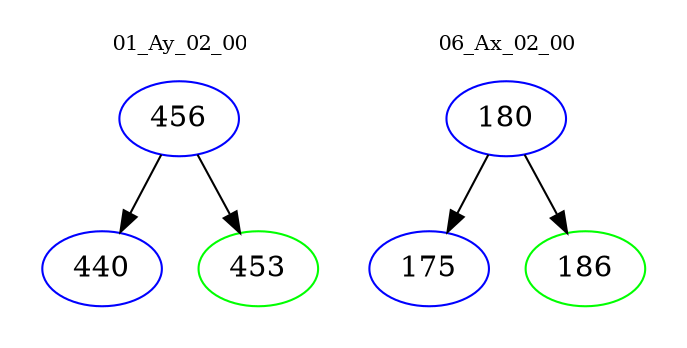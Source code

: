 digraph{
subgraph cluster_0 {
color = white
label = "01_Ay_02_00";
fontsize=10;
T0_456 [label="456", color="blue"]
T0_456 -> T0_440 [color="black"]
T0_440 [label="440", color="blue"]
T0_456 -> T0_453 [color="black"]
T0_453 [label="453", color="green"]
}
subgraph cluster_1 {
color = white
label = "06_Ax_02_00";
fontsize=10;
T1_180 [label="180", color="blue"]
T1_180 -> T1_175 [color="black"]
T1_175 [label="175", color="blue"]
T1_180 -> T1_186 [color="black"]
T1_186 [label="186", color="green"]
}
}
